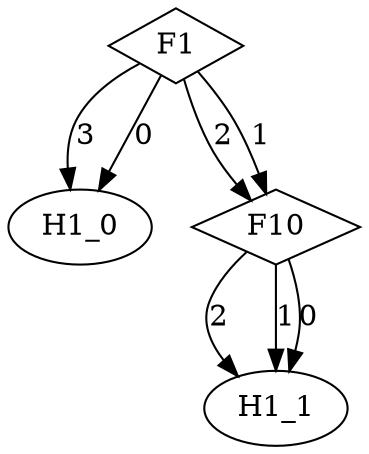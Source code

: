 digraph {
node [label=H1_1,style=""] H1_1
node [label=H1_1,style=""] H1_1
node [label=H1_1,style=""] H1_1
node [label=H1_0,style=""] H1_0
node [label=H1_0,style=""] H1_0
node [label=F10,shape="diamond",style=""] 1
node [label=F1,shape="diamond",style=""] 0

1 -> H1_1 [label="2"]
1 -> H1_1 [label="1"]
1 -> H1_1 [label="0"]
0 -> H1_0 [label="3"]
0 -> 1 [label="2"]
0 -> 1 [label="1"]
0 -> H1_0 [label="0"]
}